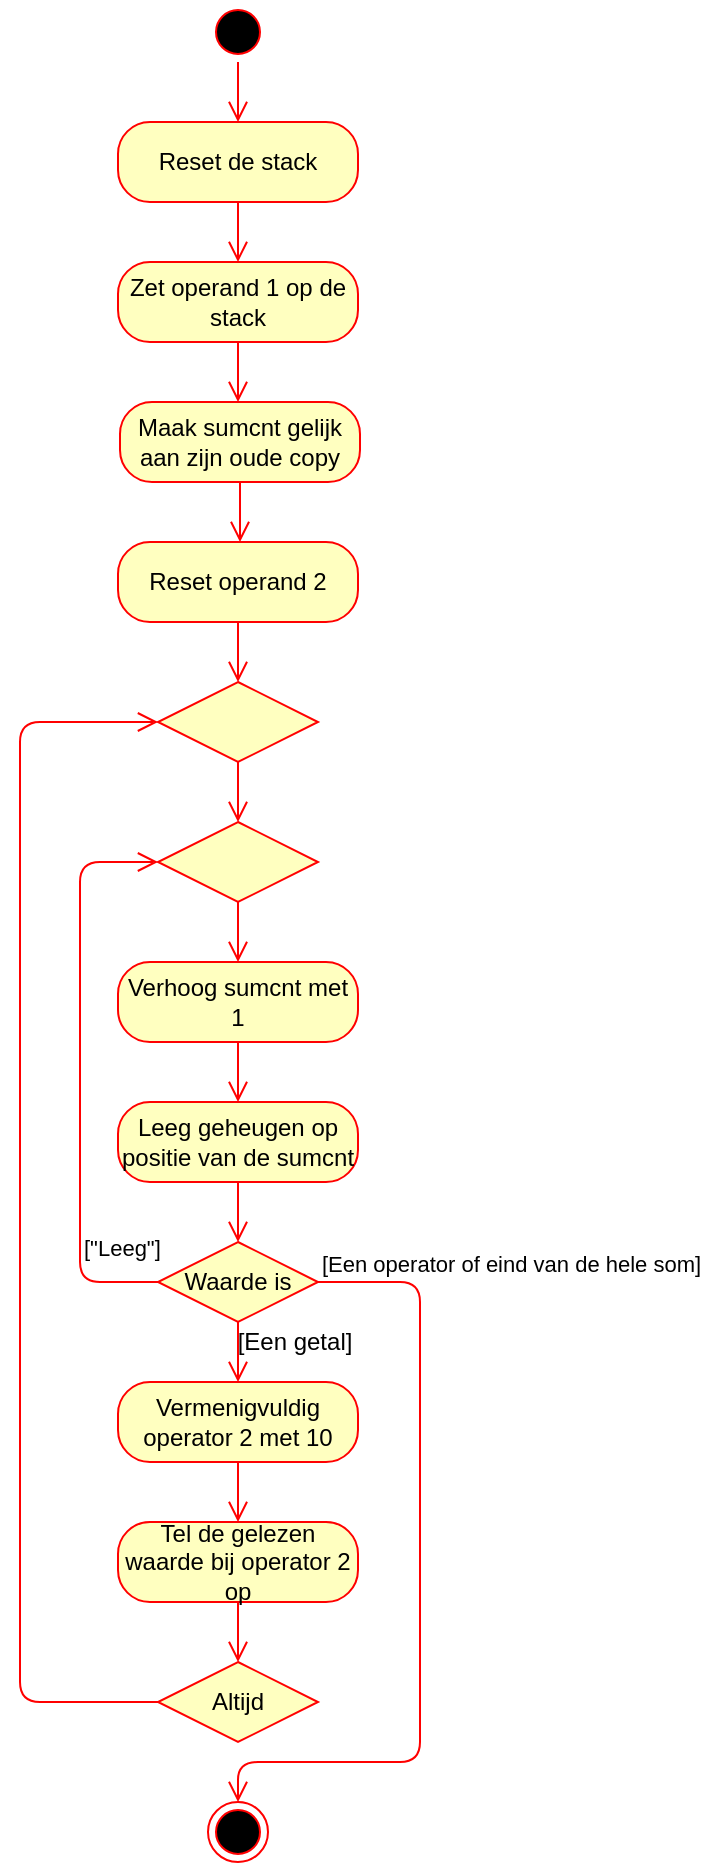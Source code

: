 <mxfile version="13.1.14" type="device"><diagram id="m-SCgMyKO_9-N7XCrORP" name="Page-1"><mxGraphModel dx="727" dy="710" grid="1" gridSize="10" guides="1" tooltips="1" connect="1" arrows="1" fold="1" page="1" pageScale="1" pageWidth="827" pageHeight="1169" math="0" shadow="0"><root><mxCell id="0"/><mxCell id="1" parent="0"/><mxCell id="6c2PqENM8iIV1m6fQTPL-106" value="" style="ellipse;html=1;shape=startState;fillColor=#000000;strokeColor=#ff0000;" vertex="1" parent="1"><mxGeometry x="384" y="80" width="30" height="30" as="geometry"/></mxCell><mxCell id="6c2PqENM8iIV1m6fQTPL-107" value="" style="edgeStyle=orthogonalEdgeStyle;html=1;verticalAlign=bottom;endArrow=open;endSize=8;strokeColor=#ff0000;" edge="1" source="6c2PqENM8iIV1m6fQTPL-106" parent="1"><mxGeometry relative="1" as="geometry"><mxPoint x="399" y="140" as="targetPoint"/></mxGeometry></mxCell><mxCell id="6c2PqENM8iIV1m6fQTPL-108" value="Reset de stack" style="rounded=1;whiteSpace=wrap;html=1;arcSize=40;fontColor=#000000;fillColor=#ffffc0;strokeColor=#ff0000;" vertex="1" parent="1"><mxGeometry x="339" y="140" width="120" height="40" as="geometry"/></mxCell><mxCell id="6c2PqENM8iIV1m6fQTPL-109" value="" style="edgeStyle=orthogonalEdgeStyle;html=1;verticalAlign=bottom;endArrow=open;endSize=8;strokeColor=#ff0000;" edge="1" source="6c2PqENM8iIV1m6fQTPL-108" parent="1"><mxGeometry relative="1" as="geometry"><mxPoint x="399" y="210" as="targetPoint"/></mxGeometry></mxCell><mxCell id="6c2PqENM8iIV1m6fQTPL-110" value="Zet operand 1 op de stack" style="rounded=1;whiteSpace=wrap;html=1;arcSize=40;fontColor=#000000;fillColor=#ffffc0;strokeColor=#ff0000;" vertex="1" parent="1"><mxGeometry x="339" y="210" width="120" height="40" as="geometry"/></mxCell><mxCell id="6c2PqENM8iIV1m6fQTPL-111" value="" style="edgeStyle=orthogonalEdgeStyle;html=1;verticalAlign=bottom;endArrow=open;endSize=8;strokeColor=#ff0000;" edge="1" source="6c2PqENM8iIV1m6fQTPL-110" parent="1"><mxGeometry relative="1" as="geometry"><mxPoint x="399" y="280" as="targetPoint"/></mxGeometry></mxCell><mxCell id="6c2PqENM8iIV1m6fQTPL-112" value="Maak sumcnt gelijk aan zijn oude copy" style="rounded=1;whiteSpace=wrap;html=1;arcSize=40;fontColor=#000000;fillColor=#ffffc0;strokeColor=#ff0000;" vertex="1" parent="1"><mxGeometry x="340" y="280" width="120" height="40" as="geometry"/></mxCell><mxCell id="6c2PqENM8iIV1m6fQTPL-113" value="" style="edgeStyle=orthogonalEdgeStyle;html=1;verticalAlign=bottom;endArrow=open;endSize=8;strokeColor=#ff0000;" edge="1" source="6c2PqENM8iIV1m6fQTPL-112" parent="1"><mxGeometry relative="1" as="geometry"><mxPoint x="400" y="350" as="targetPoint"/></mxGeometry></mxCell><mxCell id="6c2PqENM8iIV1m6fQTPL-114" value="Reset operand 2" style="rounded=1;whiteSpace=wrap;html=1;arcSize=40;fontColor=#000000;fillColor=#ffffc0;strokeColor=#ff0000;" vertex="1" parent="1"><mxGeometry x="339" y="350" width="120" height="40" as="geometry"/></mxCell><mxCell id="6c2PqENM8iIV1m6fQTPL-115" value="" style="edgeStyle=orthogonalEdgeStyle;html=1;verticalAlign=bottom;endArrow=open;endSize=8;strokeColor=#ff0000;" edge="1" parent="1"><mxGeometry relative="1" as="geometry"><mxPoint x="399" y="490" as="targetPoint"/><mxPoint x="399" y="460" as="sourcePoint"/></mxGeometry></mxCell><mxCell id="6c2PqENM8iIV1m6fQTPL-116" value="" style="rhombus;whiteSpace=wrap;html=1;fillColor=#ffffc0;strokeColor=#ff0000;" vertex="1" parent="1"><mxGeometry x="359" y="490" width="80" height="40" as="geometry"/></mxCell><mxCell id="6c2PqENM8iIV1m6fQTPL-118" value="" style="edgeStyle=orthogonalEdgeStyle;html=1;align=left;verticalAlign=top;endArrow=open;endSize=8;strokeColor=#ff0000;entryX=0.5;entryY=0;entryDx=0;entryDy=0;exitX=0.5;exitY=1;exitDx=0;exitDy=0;" edge="1" source="6c2PqENM8iIV1m6fQTPL-116" parent="1" target="6c2PqENM8iIV1m6fQTPL-119"><mxGeometry x="-1" relative="1" as="geometry"><mxPoint x="440" y="540" as="targetPoint"/><Array as="points"/></mxGeometry></mxCell><mxCell id="6c2PqENM8iIV1m6fQTPL-119" value="Verhoog sumcnt met 1" style="rounded=1;whiteSpace=wrap;html=1;arcSize=40;fontColor=#000000;fillColor=#ffffc0;strokeColor=#ff0000;" vertex="1" parent="1"><mxGeometry x="339" y="560" width="120" height="40" as="geometry"/></mxCell><mxCell id="6c2PqENM8iIV1m6fQTPL-120" value="" style="edgeStyle=orthogonalEdgeStyle;html=1;verticalAlign=bottom;endArrow=open;endSize=8;strokeColor=#ff0000;entryX=0.5;entryY=0;entryDx=0;entryDy=0;" edge="1" source="6c2PqENM8iIV1m6fQTPL-119" parent="1" target="6c2PqENM8iIV1m6fQTPL-121"><mxGeometry relative="1" as="geometry"><mxPoint x="400" y="620" as="targetPoint"/></mxGeometry></mxCell><mxCell id="6c2PqENM8iIV1m6fQTPL-121" value="Leeg geheugen op positie van de sumcnt" style="rounded=1;whiteSpace=wrap;html=1;arcSize=40;fontColor=#000000;fillColor=#ffffc0;strokeColor=#ff0000;" vertex="1" parent="1"><mxGeometry x="339" y="630" width="120" height="40" as="geometry"/></mxCell><mxCell id="6c2PqENM8iIV1m6fQTPL-122" value="" style="edgeStyle=orthogonalEdgeStyle;html=1;verticalAlign=bottom;endArrow=open;endSize=8;strokeColor=#ff0000;entryX=0.5;entryY=0;entryDx=0;entryDy=0;" edge="1" source="6c2PqENM8iIV1m6fQTPL-121" parent="1" target="6c2PqENM8iIV1m6fQTPL-125"><mxGeometry relative="1" as="geometry"><mxPoint x="400" y="690" as="targetPoint"/></mxGeometry></mxCell><mxCell id="6c2PqENM8iIV1m6fQTPL-125" value="Waarde is" style="rhombus;whiteSpace=wrap;html=1;fillColor=#ffffc0;strokeColor=#ff0000;" vertex="1" parent="1"><mxGeometry x="359" y="700" width="80" height="40" as="geometry"/></mxCell><mxCell id="6c2PqENM8iIV1m6fQTPL-126" value="[Een operator of eind van de hele som]" style="edgeStyle=orthogonalEdgeStyle;html=1;align=left;verticalAlign=bottom;endArrow=open;endSize=8;strokeColor=#ff0000;entryX=0.5;entryY=0;entryDx=0;entryDy=0;" edge="1" source="6c2PqENM8iIV1m6fQTPL-125" parent="1" target="6c2PqENM8iIV1m6fQTPL-141"><mxGeometry x="-0.746" y="-51" relative="1" as="geometry"><mxPoint x="539" y="720" as="targetPoint"/><Array as="points"><mxPoint x="490" y="720"/><mxPoint x="490" y="960"/><mxPoint x="399" y="960"/></Array><mxPoint as="offset"/></mxGeometry></mxCell><mxCell id="6c2PqENM8iIV1m6fQTPL-127" value="[&quot;Leeg&quot;]" style="edgeStyle=orthogonalEdgeStyle;html=1;align=left;verticalAlign=top;endArrow=open;endSize=8;strokeColor=#ff0000;entryX=0;entryY=0.5;entryDx=0;entryDy=0;" edge="1" source="6c2PqENM8iIV1m6fQTPL-125" parent="1" target="6c2PqENM8iIV1m6fQTPL-116"><mxGeometry x="-0.729" y="-30" relative="1" as="geometry"><mxPoint x="399" y="800" as="targetPoint"/><Array as="points"><mxPoint x="320" y="720"/><mxPoint x="320" y="510"/></Array><mxPoint x="-30" y="-30" as="offset"/></mxGeometry></mxCell><mxCell id="6c2PqENM8iIV1m6fQTPL-128" value="" style="edgeStyle=orthogonalEdgeStyle;html=1;verticalAlign=bottom;endArrow=open;endSize=8;strokeColor=#ff0000;exitX=0.5;exitY=1;exitDx=0;exitDy=0;" edge="1" parent="1" source="6c2PqENM8iIV1m6fQTPL-125"><mxGeometry relative="1" as="geometry"><mxPoint x="399" y="770" as="targetPoint"/><mxPoint x="409" y="680" as="sourcePoint"/></mxGeometry></mxCell><mxCell id="6c2PqENM8iIV1m6fQTPL-129" value="[Een getal]" style="text;html=1;align=center;verticalAlign=middle;resizable=0;points=[];autosize=1;" vertex="1" parent="1"><mxGeometry x="392" y="740" width="70" height="20" as="geometry"/></mxCell><mxCell id="6c2PqENM8iIV1m6fQTPL-131" value="Vermenigvuldig operator 2 met 10" style="rounded=1;whiteSpace=wrap;html=1;arcSize=40;fontColor=#000000;fillColor=#ffffc0;strokeColor=#ff0000;" vertex="1" parent="1"><mxGeometry x="339" y="770" width="120" height="40" as="geometry"/></mxCell><mxCell id="6c2PqENM8iIV1m6fQTPL-132" value="" style="edgeStyle=orthogonalEdgeStyle;html=1;verticalAlign=bottom;endArrow=open;endSize=8;strokeColor=#ff0000;" edge="1" source="6c2PqENM8iIV1m6fQTPL-131" parent="1"><mxGeometry relative="1" as="geometry"><mxPoint x="399" y="840" as="targetPoint"/></mxGeometry></mxCell><mxCell id="6c2PqENM8iIV1m6fQTPL-133" value="Tel de gelezen waarde bij operator 2 op" style="rounded=1;whiteSpace=wrap;html=1;arcSize=40;fontColor=#000000;fillColor=#ffffc0;strokeColor=#ff0000;" vertex="1" parent="1"><mxGeometry x="339" y="840" width="120" height="40" as="geometry"/></mxCell><mxCell id="6c2PqENM8iIV1m6fQTPL-134" value="" style="edgeStyle=orthogonalEdgeStyle;html=1;verticalAlign=bottom;endArrow=open;endSize=8;strokeColor=#ff0000;" edge="1" source="6c2PqENM8iIV1m6fQTPL-133" parent="1"><mxGeometry relative="1" as="geometry"><mxPoint x="399" y="910" as="targetPoint"/></mxGeometry></mxCell><mxCell id="6c2PqENM8iIV1m6fQTPL-135" value="Altijd" style="rhombus;whiteSpace=wrap;html=1;fillColor=#ffffc0;strokeColor=#ff0000;" vertex="1" parent="1"><mxGeometry x="359" y="910" width="80" height="40" as="geometry"/></mxCell><mxCell id="6c2PqENM8iIV1m6fQTPL-137" value="" style="edgeStyle=orthogonalEdgeStyle;html=1;align=left;verticalAlign=top;endArrow=open;endSize=8;strokeColor=#ff0000;entryX=0;entryY=0.5;entryDx=0;entryDy=0;" edge="1" source="6c2PqENM8iIV1m6fQTPL-135" parent="1" target="6c2PqENM8iIV1m6fQTPL-138"><mxGeometry x="-1" relative="1" as="geometry"><mxPoint x="399" y="1010" as="targetPoint"/><Array as="points"><mxPoint x="290" y="930"/><mxPoint x="290" y="440"/></Array></mxGeometry></mxCell><mxCell id="6c2PqENM8iIV1m6fQTPL-138" value="" style="rhombus;whiteSpace=wrap;html=1;fillColor=#ffffc0;strokeColor=#ff0000;" vertex="1" parent="1"><mxGeometry x="359" y="420" width="80" height="40" as="geometry"/></mxCell><mxCell id="6c2PqENM8iIV1m6fQTPL-140" value="" style="edgeStyle=orthogonalEdgeStyle;html=1;align=left;verticalAlign=top;endArrow=open;endSize=8;strokeColor=#ff0000;entryX=0.5;entryY=0;entryDx=0;entryDy=0;exitX=0.5;exitY=1;exitDx=0;exitDy=0;" edge="1" source="6c2PqENM8iIV1m6fQTPL-114" parent="1" target="6c2PqENM8iIV1m6fQTPL-138"><mxGeometry x="-1" relative="1" as="geometry"><mxPoint x="420" y="490" as="targetPoint"/></mxGeometry></mxCell><mxCell id="6c2PqENM8iIV1m6fQTPL-141" value="" style="ellipse;html=1;shape=endState;fillColor=#000000;strokeColor=#ff0000;" vertex="1" parent="1"><mxGeometry x="384" y="980" width="30" height="30" as="geometry"/></mxCell></root></mxGraphModel></diagram></mxfile>